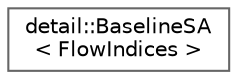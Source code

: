 digraph "Graphical Class Hierarchy"
{
 // LATEX_PDF_SIZE
  bgcolor="transparent";
  edge [fontname=Helvetica,fontsize=10,labelfontname=Helvetica,labelfontsize=10];
  node [fontname=Helvetica,fontsize=10,shape=box,height=0.2,width=0.4];
  rankdir="LR";
  Node0 [id="Node000000",label="detail::BaselineSA\l\< FlowIndices \>",height=0.2,width=0.4,color="grey40", fillcolor="white", style="filled",URL="$structdetail_1_1BaselineSA.html",tooltip=" "];
}
